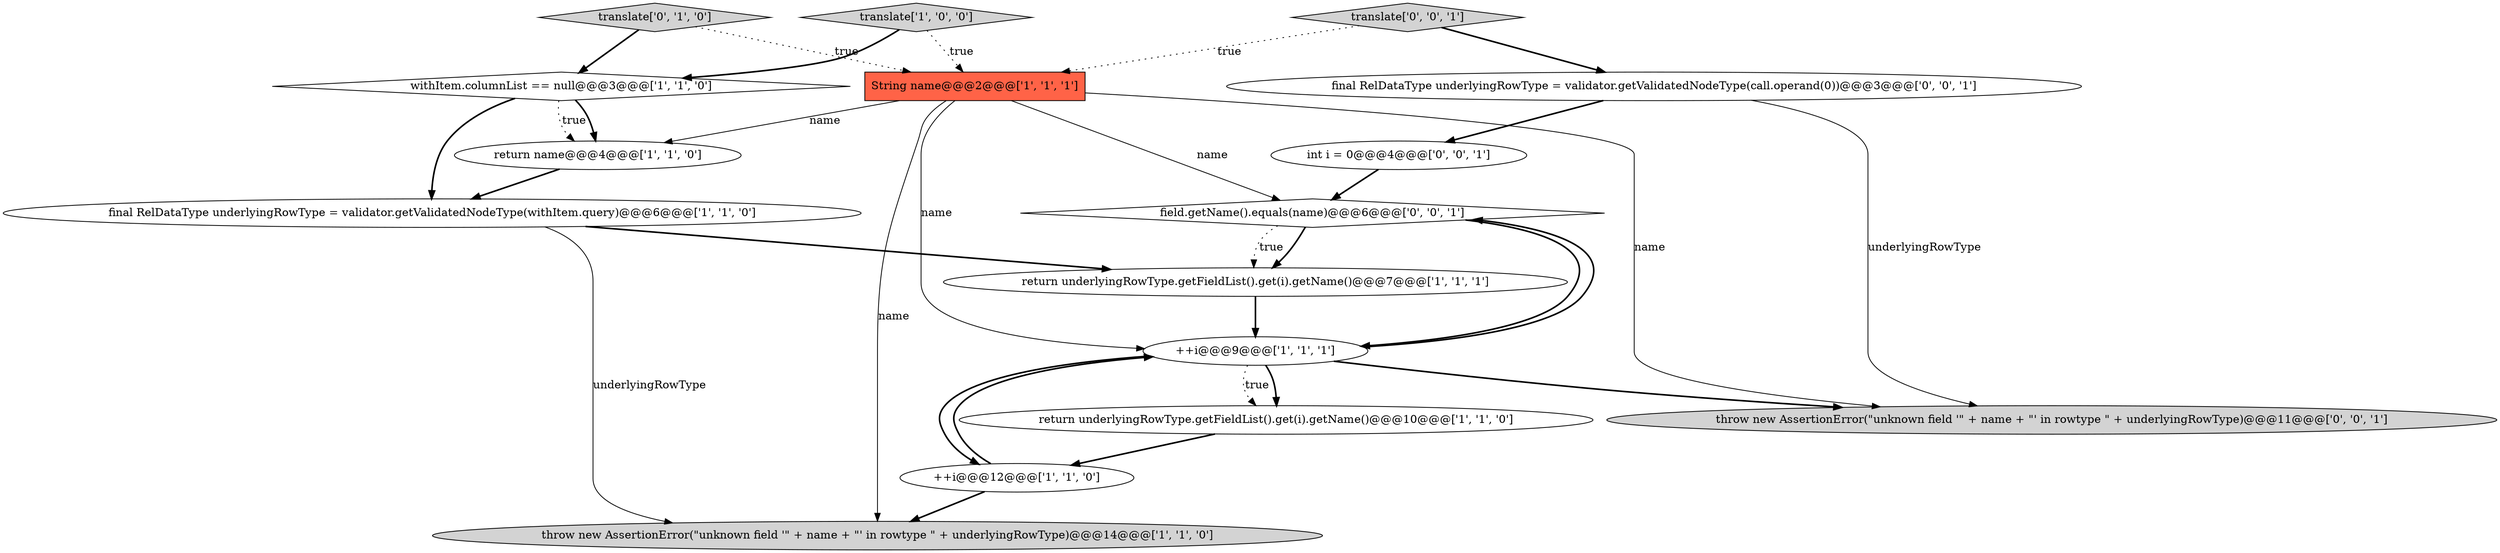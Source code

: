 digraph {
11 [style = filled, label = "int i = 0@@@4@@@['0', '0', '1']", fillcolor = white, shape = ellipse image = "AAA0AAABBB3BBB"];
6 [style = filled, label = "return underlyingRowType.getFieldList().get(i).getName()@@@7@@@['1', '1', '1']", fillcolor = white, shape = ellipse image = "AAA0AAABBB1BBB"];
13 [style = filled, label = "translate['0', '0', '1']", fillcolor = lightgray, shape = diamond image = "AAA0AAABBB3BBB"];
4 [style = filled, label = "return name@@@4@@@['1', '1', '0']", fillcolor = white, shape = ellipse image = "AAA0AAABBB1BBB"];
1 [style = filled, label = "++i@@@12@@@['1', '1', '0']", fillcolor = white, shape = ellipse image = "AAA0AAABBB1BBB"];
12 [style = filled, label = "throw new AssertionError(\"unknown field '\" + name + \"' in rowtype \" + underlyingRowType)@@@11@@@['0', '0', '1']", fillcolor = lightgray, shape = ellipse image = "AAA0AAABBB3BBB"];
5 [style = filled, label = "withItem.columnList == null@@@3@@@['1', '1', '0']", fillcolor = white, shape = diamond image = "AAA0AAABBB1BBB"];
2 [style = filled, label = "throw new AssertionError(\"unknown field '\" + name + \"' in rowtype \" + underlyingRowType)@@@14@@@['1', '1', '0']", fillcolor = lightgray, shape = ellipse image = "AAA0AAABBB1BBB"];
3 [style = filled, label = "String name@@@2@@@['1', '1', '1']", fillcolor = tomato, shape = box image = "AAA0AAABBB1BBB"];
15 [style = filled, label = "final RelDataType underlyingRowType = validator.getValidatedNodeType(call.operand(0))@@@3@@@['0', '0', '1']", fillcolor = white, shape = ellipse image = "AAA0AAABBB3BBB"];
9 [style = filled, label = "translate['1', '0', '0']", fillcolor = lightgray, shape = diamond image = "AAA0AAABBB1BBB"];
14 [style = filled, label = "field.getName().equals(name)@@@6@@@['0', '0', '1']", fillcolor = white, shape = diamond image = "AAA0AAABBB3BBB"];
0 [style = filled, label = "++i@@@9@@@['1', '1', '1']", fillcolor = white, shape = ellipse image = "AAA0AAABBB1BBB"];
10 [style = filled, label = "translate['0', '1', '0']", fillcolor = lightgray, shape = diamond image = "AAA0AAABBB2BBB"];
7 [style = filled, label = "return underlyingRowType.getFieldList().get(i).getName()@@@10@@@['1', '1', '0']", fillcolor = white, shape = ellipse image = "AAA0AAABBB1BBB"];
8 [style = filled, label = "final RelDataType underlyingRowType = validator.getValidatedNodeType(withItem.query)@@@6@@@['1', '1', '0']", fillcolor = white, shape = ellipse image = "AAA0AAABBB1BBB"];
3->12 [style = solid, label="name"];
5->8 [style = bold, label=""];
8->2 [style = solid, label="underlyingRowType"];
7->1 [style = bold, label=""];
13->3 [style = dotted, label="true"];
11->14 [style = bold, label=""];
3->0 [style = solid, label="name"];
0->12 [style = bold, label=""];
10->3 [style = dotted, label="true"];
8->6 [style = bold, label=""];
6->0 [style = bold, label=""];
1->0 [style = bold, label=""];
3->2 [style = solid, label="name"];
3->4 [style = solid, label="name"];
5->4 [style = dotted, label="true"];
0->7 [style = bold, label=""];
0->14 [style = bold, label=""];
10->5 [style = bold, label=""];
15->11 [style = bold, label=""];
14->0 [style = bold, label=""];
15->12 [style = solid, label="underlyingRowType"];
0->1 [style = bold, label=""];
5->4 [style = bold, label=""];
9->5 [style = bold, label=""];
4->8 [style = bold, label=""];
1->2 [style = bold, label=""];
13->15 [style = bold, label=""];
3->14 [style = solid, label="name"];
14->6 [style = bold, label=""];
9->3 [style = dotted, label="true"];
0->7 [style = dotted, label="true"];
14->6 [style = dotted, label="true"];
}
